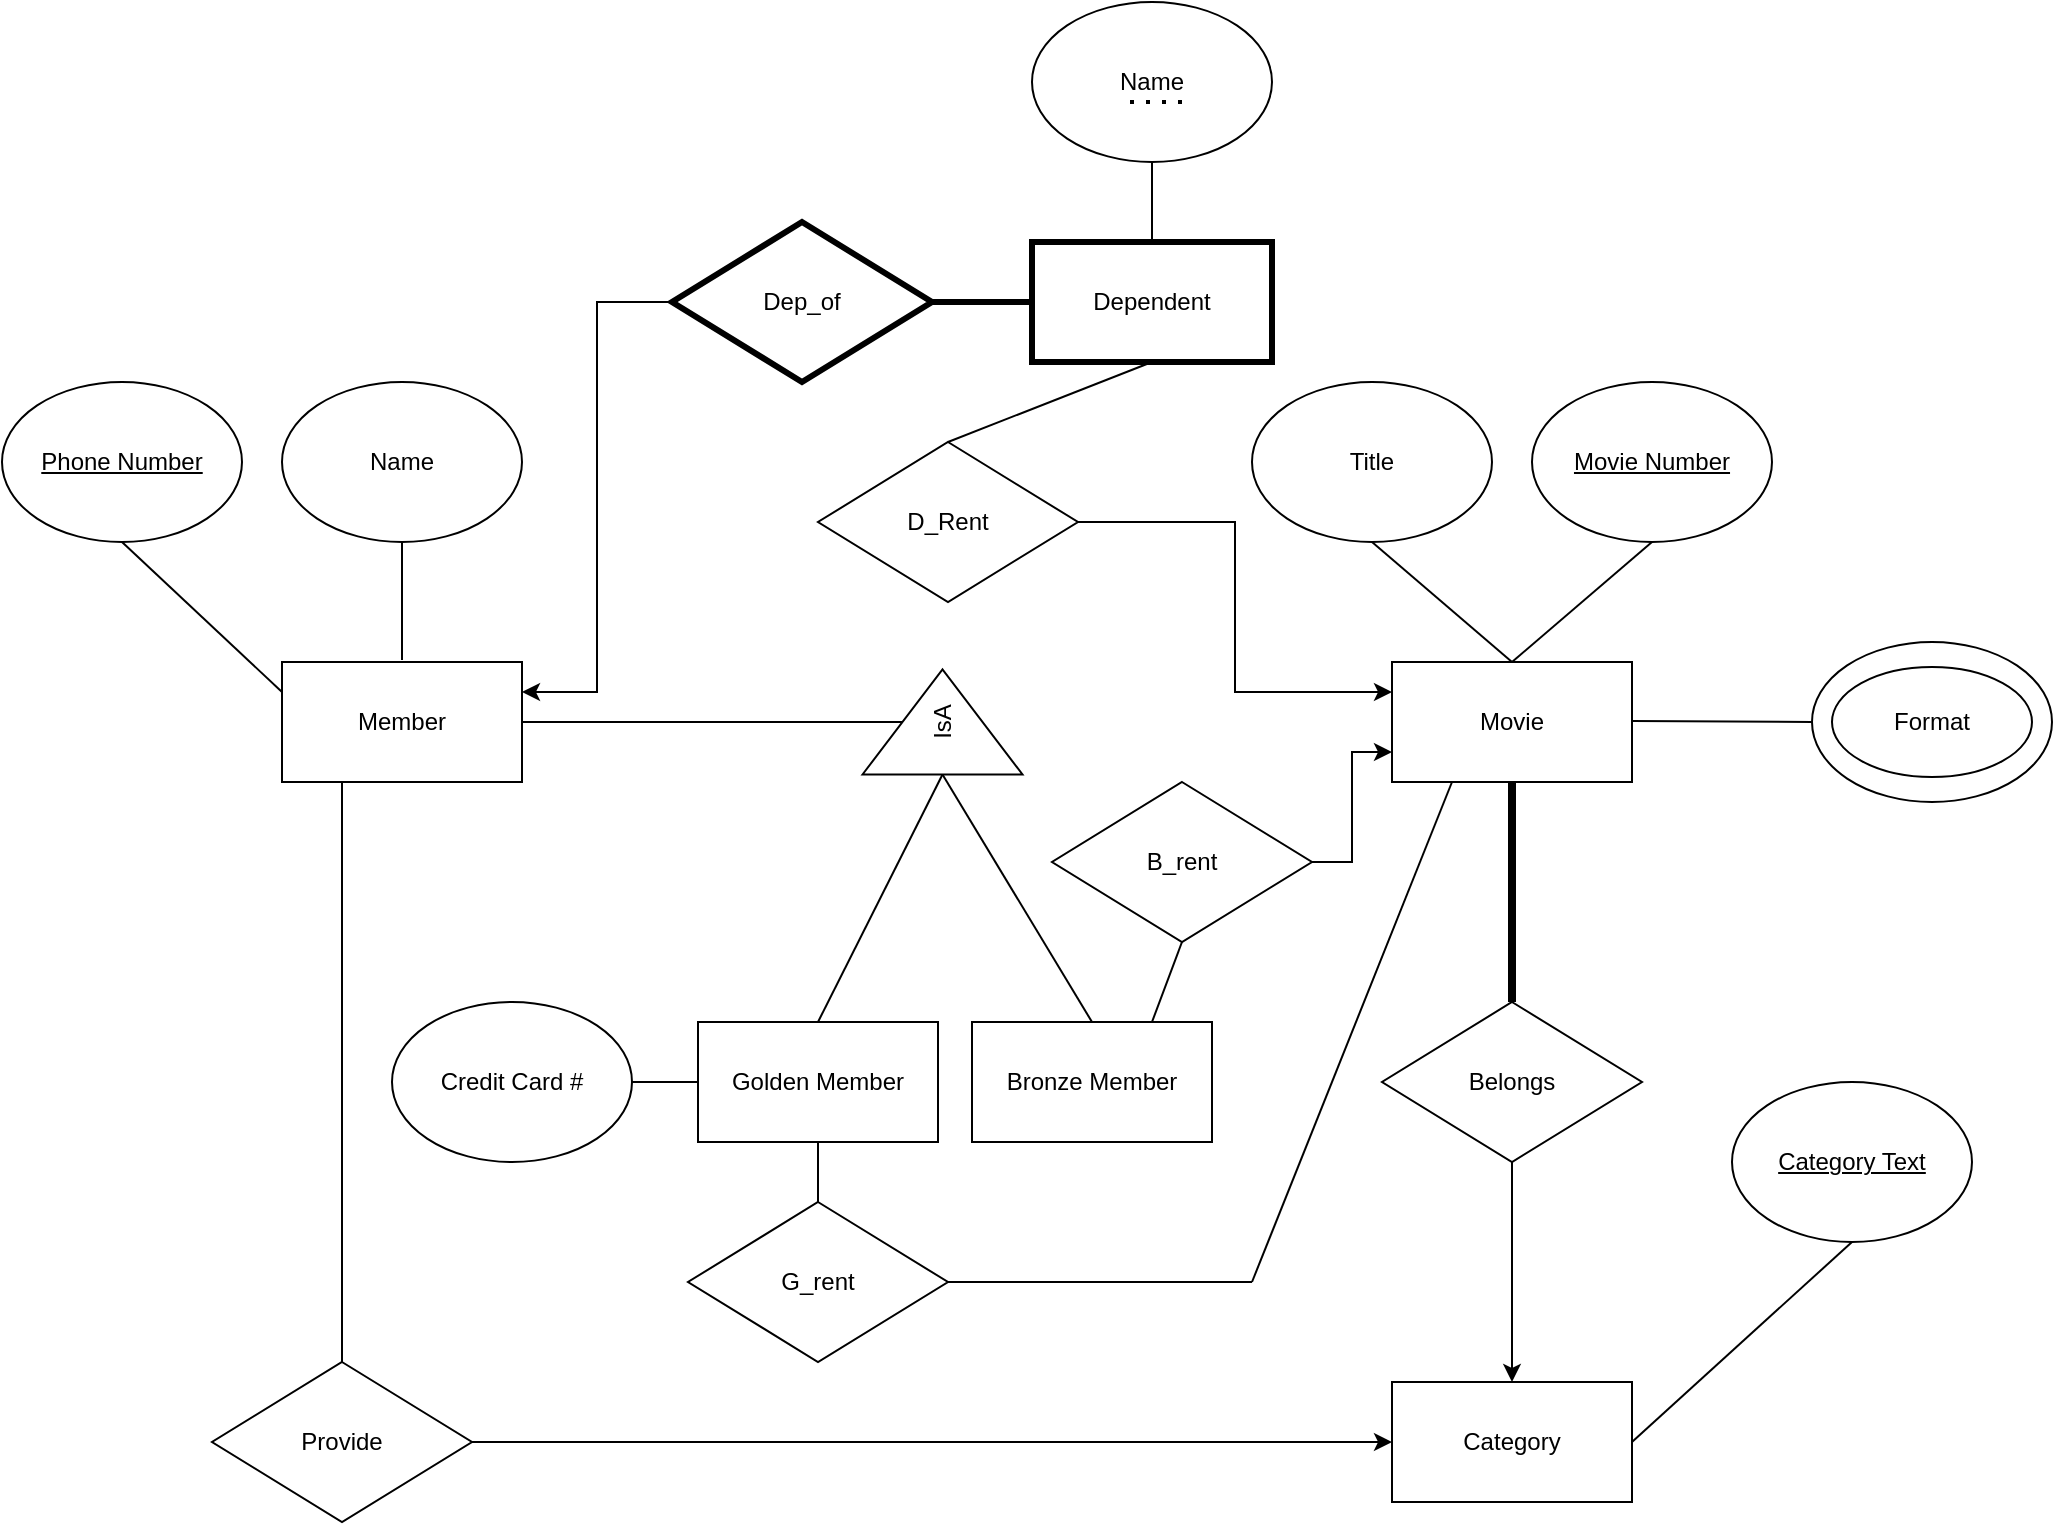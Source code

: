 <mxfile version="26.0.7">
  <diagram name="Page-1" id="POi4Gn6B4Dy2wDxotkEP">
    <mxGraphModel dx="1248" dy="755" grid="1" gridSize="10" guides="1" tooltips="1" connect="1" arrows="1" fold="1" page="1" pageScale="1" pageWidth="850" pageHeight="1100" math="0" shadow="0">
      <root>
        <mxCell id="0" />
        <mxCell id="1" parent="0" />
        <mxCell id="hux0V4ShZ4dtdGJlVlQb-1" value="Movie" style="rounded=0;whiteSpace=wrap;html=1;" parent="1" vertex="1">
          <mxGeometry x="1500" y="640" width="120" height="60" as="geometry" />
        </mxCell>
        <mxCell id="hux0V4ShZ4dtdGJlVlQb-2" value="Member" style="rounded=0;whiteSpace=wrap;html=1;" parent="1" vertex="1">
          <mxGeometry x="945" y="640" width="120" height="60" as="geometry" />
        </mxCell>
        <mxCell id="hux0V4ShZ4dtdGJlVlQb-4" value="Title" style="ellipse;whiteSpace=wrap;html=1;" parent="1" vertex="1">
          <mxGeometry x="1430" y="500" width="120" height="80" as="geometry" />
        </mxCell>
        <mxCell id="hux0V4ShZ4dtdGJlVlQb-5" value="&lt;u&gt;Movie Number&lt;/u&gt;" style="ellipse;whiteSpace=wrap;html=1;" parent="1" vertex="1">
          <mxGeometry x="1570" y="500" width="120" height="80" as="geometry" />
        </mxCell>
        <mxCell id="hux0V4ShZ4dtdGJlVlQb-11" value="" style="ellipse;whiteSpace=wrap;html=1;" parent="1" vertex="1">
          <mxGeometry x="1710" y="630" width="120" height="80" as="geometry" />
        </mxCell>
        <mxCell id="hux0V4ShZ4dtdGJlVlQb-12" value="Format" style="ellipse;whiteSpace=wrap;html=1;" parent="1" vertex="1">
          <mxGeometry x="1720" y="642.5" width="100" height="55" as="geometry" />
        </mxCell>
        <mxCell id="hux0V4ShZ4dtdGJlVlQb-14" value="&lt;u&gt;Phone Number&lt;/u&gt;" style="ellipse;whiteSpace=wrap;html=1;" parent="1" vertex="1">
          <mxGeometry x="805" y="500" width="120" height="80" as="geometry" />
        </mxCell>
        <mxCell id="hux0V4ShZ4dtdGJlVlQb-16" value="Name" style="ellipse;whiteSpace=wrap;html=1;" parent="1" vertex="1">
          <mxGeometry x="945" y="500" width="120" height="80" as="geometry" />
        </mxCell>
        <mxCell id="hux0V4ShZ4dtdGJlVlQb-22" style="edgeStyle=orthogonalEdgeStyle;rounded=0;orthogonalLoop=1;jettySize=auto;html=1;entryX=0.5;entryY=0;entryDx=0;entryDy=0;fontStyle=1;curved=0;strokeColor=default;strokeWidth=1;" parent="1" source="hux0V4ShZ4dtdGJlVlQb-19" target="hux0V4ShZ4dtdGJlVlQb-21" edge="1">
          <mxGeometry relative="1" as="geometry" />
        </mxCell>
        <mxCell id="hux0V4ShZ4dtdGJlVlQb-19" value="Belongs" style="rhombus;whiteSpace=wrap;html=1;" parent="1" vertex="1">
          <mxGeometry x="1495" y="810" width="130" height="80" as="geometry" />
        </mxCell>
        <mxCell id="hux0V4ShZ4dtdGJlVlQb-21" value="Category" style="rounded=0;whiteSpace=wrap;html=1;" parent="1" vertex="1">
          <mxGeometry x="1500" y="1000" width="120" height="60" as="geometry" />
        </mxCell>
        <mxCell id="hux0V4ShZ4dtdGJlVlQb-30" value="" style="endArrow=none;html=1;rounded=0;entryX=0.5;entryY=1;entryDx=0;entryDy=0;" parent="1" target="hux0V4ShZ4dtdGJlVlQb-16" edge="1">
          <mxGeometry width="50" height="50" relative="1" as="geometry">
            <mxPoint x="1005" y="639" as="sourcePoint" />
            <mxPoint x="1015" y="580" as="targetPoint" />
          </mxGeometry>
        </mxCell>
        <mxCell id="hux0V4ShZ4dtdGJlVlQb-32" value="" style="endArrow=none;html=1;rounded=0;exitX=0;exitY=0.25;exitDx=0;exitDy=0;" parent="1" source="hux0V4ShZ4dtdGJlVlQb-2" edge="1">
          <mxGeometry width="50" height="50" relative="1" as="geometry">
            <mxPoint x="865" y="650" as="sourcePoint" />
            <mxPoint x="865" y="580" as="targetPoint" />
          </mxGeometry>
        </mxCell>
        <mxCell id="hux0V4ShZ4dtdGJlVlQb-34" value="" style="endArrow=none;html=1;rounded=0;exitX=0.5;exitY=0;exitDx=0;exitDy=0;" parent="1" source="hux0V4ShZ4dtdGJlVlQb-1" edge="1">
          <mxGeometry width="50" height="50" relative="1" as="geometry">
            <mxPoint x="1440" y="630" as="sourcePoint" />
            <mxPoint x="1490" y="580" as="targetPoint" />
          </mxGeometry>
        </mxCell>
        <mxCell id="hux0V4ShZ4dtdGJlVlQb-35" value="" style="endArrow=none;html=1;rounded=0;exitX=0.5;exitY=0;exitDx=0;exitDy=0;" parent="1" source="hux0V4ShZ4dtdGJlVlQb-1" edge="1">
          <mxGeometry width="50" height="50" relative="1" as="geometry">
            <mxPoint x="1580" y="630" as="sourcePoint" />
            <mxPoint x="1630" y="580" as="targetPoint" />
          </mxGeometry>
        </mxCell>
        <mxCell id="hux0V4ShZ4dtdGJlVlQb-36" value="" style="endArrow=none;html=1;rounded=0;" parent="1" edge="1">
          <mxGeometry width="50" height="50" relative="1" as="geometry">
            <mxPoint x="1620" y="669.5" as="sourcePoint" />
            <mxPoint x="1710" y="670" as="targetPoint" />
          </mxGeometry>
        </mxCell>
        <mxCell id="hux0V4ShZ4dtdGJlVlQb-38" value="" style="endArrow=none;html=1;rounded=0;endSize=6;startSize=6;jumpSize=6;strokeWidth=4;" parent="1" source="hux0V4ShZ4dtdGJlVlQb-19" edge="1">
          <mxGeometry width="50" height="50" relative="1" as="geometry">
            <mxPoint x="1510" y="750" as="sourcePoint" />
            <mxPoint x="1560" y="700" as="targetPoint" />
          </mxGeometry>
        </mxCell>
        <mxCell id="hux0V4ShZ4dtdGJlVlQb-39" value="&lt;font&gt;&lt;u&gt;Category Text&lt;/u&gt;&lt;/font&gt;" style="ellipse;whiteSpace=wrap;html=1;strokeColor=light-dark(#000000,#FFFFFF);" parent="1" vertex="1">
          <mxGeometry x="1670" y="850" width="120" height="80" as="geometry" />
        </mxCell>
        <mxCell id="hux0V4ShZ4dtdGJlVlQb-40" value="" style="endArrow=none;html=1;rounded=0;entryX=0.5;entryY=1;entryDx=0;entryDy=0;exitX=1;exitY=0.5;exitDx=0;exitDy=0;" parent="1" source="hux0V4ShZ4dtdGJlVlQb-21" target="hux0V4ShZ4dtdGJlVlQb-39" edge="1">
          <mxGeometry width="50" height="50" relative="1" as="geometry">
            <mxPoint x="1620" y="990" as="sourcePoint" />
            <mxPoint x="1670" y="940" as="targetPoint" />
          </mxGeometry>
        </mxCell>
        <mxCell id="hux0V4ShZ4dtdGJlVlQb-44" style="edgeStyle=orthogonalEdgeStyle;rounded=0;orthogonalLoop=1;jettySize=auto;html=1;entryX=0;entryY=0.5;entryDx=0;entryDy=0;strokeWidth=1;exitX=1;exitY=0.5;exitDx=0;exitDy=0;" parent="1" source="hux0V4ShZ4dtdGJlVlQb-42" target="hux0V4ShZ4dtdGJlVlQb-21" edge="1">
          <mxGeometry relative="1" as="geometry">
            <mxPoint x="1455" y="850" as="sourcePoint" />
          </mxGeometry>
        </mxCell>
        <mxCell id="hux0V4ShZ4dtdGJlVlQb-42" value="Provide" style="rhombus;whiteSpace=wrap;html=1;" parent="1" vertex="1">
          <mxGeometry x="910" y="990" width="130" height="80" as="geometry" />
        </mxCell>
        <mxCell id="hux0V4ShZ4dtdGJlVlQb-45" value="IsA" style="triangle;whiteSpace=wrap;html=1;rotation=-90;" parent="1" vertex="1">
          <mxGeometry x="1249" y="630" width="52.5" height="80" as="geometry" />
        </mxCell>
        <mxCell id="hux0V4ShZ4dtdGJlVlQb-50" value="Golden Member" style="rounded=0;whiteSpace=wrap;html=1;" parent="1" vertex="1">
          <mxGeometry x="1153" y="820" width="120" height="60" as="geometry" />
        </mxCell>
        <mxCell id="hux0V4ShZ4dtdGJlVlQb-51" value="Bronze Member" style="rounded=0;whiteSpace=wrap;html=1;" parent="1" vertex="1">
          <mxGeometry x="1290" y="820" width="120" height="60" as="geometry" />
        </mxCell>
        <mxCell id="hux0V4ShZ4dtdGJlVlQb-52" value="" style="endArrow=none;html=1;rounded=0;exitX=0.5;exitY=0;exitDx=0;exitDy=0;entryX=0;entryY=0.5;entryDx=0;entryDy=0;" parent="1" source="hux0V4ShZ4dtdGJlVlQb-50" target="hux0V4ShZ4dtdGJlVlQb-45" edge="1">
          <mxGeometry width="50" height="50" relative="1" as="geometry">
            <mxPoint x="1218" y="830" as="sourcePoint" />
            <mxPoint x="1273" y="780" as="targetPoint" />
          </mxGeometry>
        </mxCell>
        <mxCell id="hux0V4ShZ4dtdGJlVlQb-53" value="" style="endArrow=none;html=1;rounded=0;exitX=0.5;exitY=0;exitDx=0;exitDy=0;entryX=0;entryY=0.5;entryDx=0;entryDy=0;" parent="1" source="hux0V4ShZ4dtdGJlVlQb-51" target="hux0V4ShZ4dtdGJlVlQb-45" edge="1">
          <mxGeometry width="50" height="50" relative="1" as="geometry">
            <mxPoint x="1228" y="830" as="sourcePoint" />
            <mxPoint x="1293" y="790" as="targetPoint" />
          </mxGeometry>
        </mxCell>
        <mxCell id="hux0V4ShZ4dtdGJlVlQb-54" value="Credit Card #" style="ellipse;whiteSpace=wrap;html=1;" parent="1" vertex="1">
          <mxGeometry x="1000" y="810" width="120" height="80" as="geometry" />
        </mxCell>
        <mxCell id="hux0V4ShZ4dtdGJlVlQb-56" value="Dependent" style="rounded=0;whiteSpace=wrap;html=1;strokeWidth=3;" parent="1" vertex="1">
          <mxGeometry x="1320" y="430" width="120" height="60" as="geometry" />
        </mxCell>
        <mxCell id="hux0V4ShZ4dtdGJlVlQb-70" style="edgeStyle=orthogonalEdgeStyle;rounded=0;orthogonalLoop=1;jettySize=auto;html=1;entryX=1;entryY=0.25;entryDx=0;entryDy=0;" parent="1" source="hux0V4ShZ4dtdGJlVlQb-60" target="hux0V4ShZ4dtdGJlVlQb-2" edge="1">
          <mxGeometry relative="1" as="geometry" />
        </mxCell>
        <mxCell id="hux0V4ShZ4dtdGJlVlQb-60" value="Dep_of" style="rhombus;whiteSpace=wrap;html=1;strokeWidth=3;" parent="1" vertex="1">
          <mxGeometry x="1140" y="420" width="130" height="80" as="geometry" />
        </mxCell>
        <mxCell id="hux0V4ShZ4dtdGJlVlQb-63" value="Name" style="ellipse;whiteSpace=wrap;html=1;" parent="1" vertex="1">
          <mxGeometry x="1320" y="310" width="120" height="80" as="geometry" />
        </mxCell>
        <mxCell id="hux0V4ShZ4dtdGJlVlQb-64" value="" style="endArrow=none;html=1;rounded=0;exitX=0.5;exitY=0;exitDx=0;exitDy=0;entryX=0.5;entryY=1;entryDx=0;entryDy=0;" parent="1" source="hux0V4ShZ4dtdGJlVlQb-56" target="hux0V4ShZ4dtdGJlVlQb-63" edge="1">
          <mxGeometry width="50" height="50" relative="1" as="geometry">
            <mxPoint x="1305" y="430" as="sourcePoint" />
            <mxPoint x="1355" y="380" as="targetPoint" />
          </mxGeometry>
        </mxCell>
        <mxCell id="hux0V4ShZ4dtdGJlVlQb-72" style="edgeStyle=orthogonalEdgeStyle;rounded=0;orthogonalLoop=1;jettySize=auto;html=1;entryX=0;entryY=0.25;entryDx=0;entryDy=0;" parent="1" source="hux0V4ShZ4dtdGJlVlQb-66" target="hux0V4ShZ4dtdGJlVlQb-1" edge="1">
          <mxGeometry relative="1" as="geometry" />
        </mxCell>
        <mxCell id="hux0V4ShZ4dtdGJlVlQb-66" value="D_Rent" style="rhombus;whiteSpace=wrap;html=1;" parent="1" vertex="1">
          <mxGeometry x="1213" y="530" width="130" height="80" as="geometry" />
        </mxCell>
        <mxCell id="hux0V4ShZ4dtdGJlVlQb-71" value="" style="endArrow=none;html=1;rounded=0;entryX=0;entryY=0.5;entryDx=0;entryDy=0;strokeWidth=3;" parent="1" target="hux0V4ShZ4dtdGJlVlQb-56" edge="1">
          <mxGeometry width="50" height="50" relative="1" as="geometry">
            <mxPoint x="1270" y="460" as="sourcePoint" />
            <mxPoint x="1320" y="410" as="targetPoint" />
          </mxGeometry>
        </mxCell>
        <mxCell id="hux0V4ShZ4dtdGJlVlQb-73" value="" style="endArrow=none;html=1;rounded=0;exitX=0.5;exitY=0;exitDx=0;exitDy=0;" parent="1" source="hux0V4ShZ4dtdGJlVlQb-66" edge="1">
          <mxGeometry width="50" height="50" relative="1" as="geometry">
            <mxPoint x="1330" y="540" as="sourcePoint" />
            <mxPoint x="1380" y="490" as="targetPoint" />
          </mxGeometry>
        </mxCell>
        <mxCell id="hux0V4ShZ4dtdGJlVlQb-84" value="" style="endArrow=none;html=1;rounded=0;exitX=0.5;exitY=0;exitDx=0;exitDy=0;entryX=0.25;entryY=1;entryDx=0;entryDy=0;" parent="1" source="hux0V4ShZ4dtdGJlVlQb-42" target="hux0V4ShZ4dtdGJlVlQb-2" edge="1">
          <mxGeometry width="50" height="50" relative="1" as="geometry">
            <mxPoint x="950" y="750" as="sourcePoint" />
            <mxPoint x="1000" y="700" as="targetPoint" />
          </mxGeometry>
        </mxCell>
        <mxCell id="hux0V4ShZ4dtdGJlVlQb-88" style="edgeStyle=orthogonalEdgeStyle;rounded=0;orthogonalLoop=1;jettySize=auto;html=1;entryX=0;entryY=0.75;entryDx=0;entryDy=0;" parent="1" source="hux0V4ShZ4dtdGJlVlQb-87" target="hux0V4ShZ4dtdGJlVlQb-1" edge="1">
          <mxGeometry relative="1" as="geometry" />
        </mxCell>
        <mxCell id="hux0V4ShZ4dtdGJlVlQb-87" value="B_rent" style="rhombus;whiteSpace=wrap;html=1;" parent="1" vertex="1">
          <mxGeometry x="1330" y="700" width="130" height="80" as="geometry" />
        </mxCell>
        <mxCell id="hux0V4ShZ4dtdGJlVlQb-89" value="" style="endArrow=none;html=1;rounded=0;entryX=0.5;entryY=1;entryDx=0;entryDy=0;exitX=0.75;exitY=0;exitDx=0;exitDy=0;" parent="1" source="hux0V4ShZ4dtdGJlVlQb-51" target="hux0V4ShZ4dtdGJlVlQb-87" edge="1">
          <mxGeometry width="50" height="50" relative="1" as="geometry">
            <mxPoint x="1460" y="850" as="sourcePoint" />
            <mxPoint x="1500" y="760" as="targetPoint" />
          </mxGeometry>
        </mxCell>
        <mxCell id="hux0V4ShZ4dtdGJlVlQb-90" value="" style="endArrow=none;html=1;rounded=0;exitX=1;exitY=0.5;exitDx=0;exitDy=0;entryX=0;entryY=0.5;entryDx=0;entryDy=0;" parent="1" source="hux0V4ShZ4dtdGJlVlQb-54" target="hux0V4ShZ4dtdGJlVlQb-50" edge="1">
          <mxGeometry width="50" height="50" relative="1" as="geometry">
            <mxPoint x="1100" y="900" as="sourcePoint" />
            <mxPoint x="1150" y="850" as="targetPoint" />
          </mxGeometry>
        </mxCell>
        <mxCell id="hux0V4ShZ4dtdGJlVlQb-91" value="G_rent" style="rhombus;whiteSpace=wrap;html=1;" parent="1" vertex="1">
          <mxGeometry x="1148" y="910" width="130" height="80" as="geometry" />
        </mxCell>
        <mxCell id="hux0V4ShZ4dtdGJlVlQb-92" value="" style="endArrow=none;html=1;rounded=0;exitX=0.5;exitY=0;exitDx=0;exitDy=0;entryX=0.5;entryY=1;entryDx=0;entryDy=0;" parent="1" source="hux0V4ShZ4dtdGJlVlQb-91" target="hux0V4ShZ4dtdGJlVlQb-50" edge="1">
          <mxGeometry width="50" height="50" relative="1" as="geometry">
            <mxPoint x="1170" y="930" as="sourcePoint" />
            <mxPoint x="1220" y="880" as="targetPoint" />
          </mxGeometry>
        </mxCell>
        <mxCell id="hux0V4ShZ4dtdGJlVlQb-93" value="" style="endArrow=none;html=1;rounded=0;exitX=1;exitY=0.5;exitDx=0;exitDy=0;" parent="1" source="hux0V4ShZ4dtdGJlVlQb-91" edge="1">
          <mxGeometry width="50" height="50" relative="1" as="geometry">
            <mxPoint x="1320" y="950" as="sourcePoint" />
            <mxPoint x="1430" y="950" as="targetPoint" />
          </mxGeometry>
        </mxCell>
        <mxCell id="hux0V4ShZ4dtdGJlVlQb-94" value="" style="endArrow=none;html=1;rounded=0;entryX=0.25;entryY=1;entryDx=0;entryDy=0;" parent="1" target="hux0V4ShZ4dtdGJlVlQb-1" edge="1">
          <mxGeometry width="50" height="50" relative="1" as="geometry">
            <mxPoint x="1430" y="950" as="sourcePoint" />
            <mxPoint x="1500" y="870" as="targetPoint" />
          </mxGeometry>
        </mxCell>
        <mxCell id="hux0V4ShZ4dtdGJlVlQb-95" value="" style="endArrow=none;html=1;rounded=0;exitX=1;exitY=0.5;exitDx=0;exitDy=0;" parent="1" source="hux0V4ShZ4dtdGJlVlQb-2" target="hux0V4ShZ4dtdGJlVlQb-45" edge="1">
          <mxGeometry width="50" height="50" relative="1" as="geometry">
            <mxPoint x="1090" y="700" as="sourcePoint" />
            <mxPoint x="1140" y="650" as="targetPoint" />
          </mxGeometry>
        </mxCell>
        <mxCell id="-2cu3l-YA3PEnHRaxVPt-1" value="" style="endArrow=none;dashed=1;html=1;dashPattern=1 3;strokeWidth=2;rounded=0;" edge="1" parent="1">
          <mxGeometry width="50" height="50" relative="1" as="geometry">
            <mxPoint x="1395.0" y="360" as="sourcePoint" />
            <mxPoint x="1365" y="360" as="targetPoint" />
          </mxGeometry>
        </mxCell>
      </root>
    </mxGraphModel>
  </diagram>
</mxfile>
